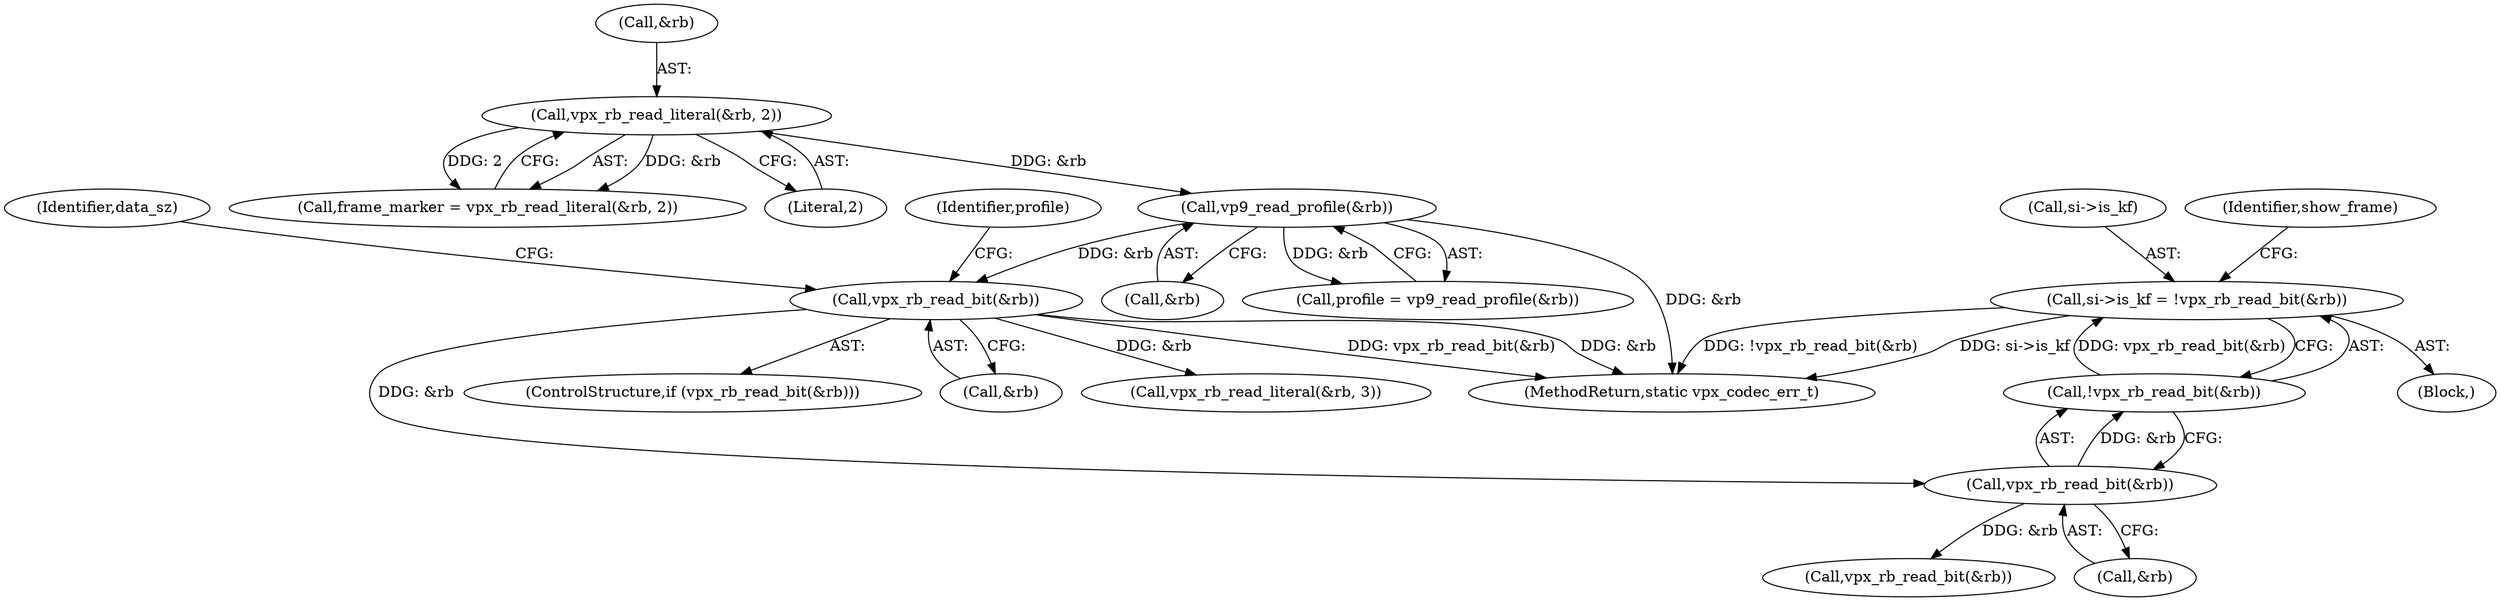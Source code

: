 digraph "0_Android_4974dcbd0289a2530df2ee2a25b5f92775df80da@API" {
"1000227" [label="(Call,si->is_kf = !vpx_rb_read_bit(&rb))"];
"1000231" [label="(Call,!vpx_rb_read_bit(&rb))"];
"1000232" [label="(Call,vpx_rb_read_bit(&rb))"];
"1000201" [label="(Call,vpx_rb_read_bit(&rb))"];
"1000185" [label="(Call,vp9_read_profile(&rb))"];
"1000178" [label="(Call,vpx_rb_read_literal(&rb, 2))"];
"1000183" [label="(Call,profile = vp9_read_profile(&rb))"];
"1000232" [label="(Call,vpx_rb_read_bit(&rb))"];
"1000200" [label="(ControlStructure,if (vpx_rb_read_bit(&rb)))"];
"1000202" [label="(Call,&rb)"];
"1000169" [label="(Block,)"];
"1000208" [label="(Identifier,profile)"];
"1000201" [label="(Call,vpx_rb_read_bit(&rb))"];
"1000237" [label="(Call,vpx_rb_read_bit(&rb))"];
"1000186" [label="(Call,&rb)"];
"1000185" [label="(Call,vp9_read_profile(&rb))"];
"1000176" [label="(Call,frame_marker = vpx_rb_read_literal(&rb, 2))"];
"1000215" [label="(Call,vpx_rb_read_literal(&rb, 3))"];
"1000236" [label="(Identifier,show_frame)"];
"1000181" [label="(Literal,2)"];
"1000233" [label="(Call,&rb)"];
"1000228" [label="(Call,si->is_kf)"];
"1000227" [label="(Call,si->is_kf = !vpx_rb_read_bit(&rb))"];
"1000223" [label="(Identifier,data_sz)"];
"1000178" [label="(Call,vpx_rb_read_literal(&rb, 2))"];
"1000231" [label="(Call,!vpx_rb_read_bit(&rb))"];
"1000351" [label="(MethodReturn,static vpx_codec_err_t)"];
"1000179" [label="(Call,&rb)"];
"1000227" -> "1000169"  [label="AST: "];
"1000227" -> "1000231"  [label="CFG: "];
"1000228" -> "1000227"  [label="AST: "];
"1000231" -> "1000227"  [label="AST: "];
"1000236" -> "1000227"  [label="CFG: "];
"1000227" -> "1000351"  [label="DDG: si->is_kf"];
"1000227" -> "1000351"  [label="DDG: !vpx_rb_read_bit(&rb)"];
"1000231" -> "1000227"  [label="DDG: vpx_rb_read_bit(&rb)"];
"1000231" -> "1000232"  [label="CFG: "];
"1000232" -> "1000231"  [label="AST: "];
"1000232" -> "1000231"  [label="DDG: &rb"];
"1000232" -> "1000233"  [label="CFG: "];
"1000233" -> "1000232"  [label="AST: "];
"1000201" -> "1000232"  [label="DDG: &rb"];
"1000232" -> "1000237"  [label="DDG: &rb"];
"1000201" -> "1000200"  [label="AST: "];
"1000201" -> "1000202"  [label="CFG: "];
"1000202" -> "1000201"  [label="AST: "];
"1000208" -> "1000201"  [label="CFG: "];
"1000223" -> "1000201"  [label="CFG: "];
"1000201" -> "1000351"  [label="DDG: vpx_rb_read_bit(&rb)"];
"1000201" -> "1000351"  [label="DDG: &rb"];
"1000185" -> "1000201"  [label="DDG: &rb"];
"1000201" -> "1000215"  [label="DDG: &rb"];
"1000185" -> "1000183"  [label="AST: "];
"1000185" -> "1000186"  [label="CFG: "];
"1000186" -> "1000185"  [label="AST: "];
"1000183" -> "1000185"  [label="CFG: "];
"1000185" -> "1000351"  [label="DDG: &rb"];
"1000185" -> "1000183"  [label="DDG: &rb"];
"1000178" -> "1000185"  [label="DDG: &rb"];
"1000178" -> "1000176"  [label="AST: "];
"1000178" -> "1000181"  [label="CFG: "];
"1000179" -> "1000178"  [label="AST: "];
"1000181" -> "1000178"  [label="AST: "];
"1000176" -> "1000178"  [label="CFG: "];
"1000178" -> "1000176"  [label="DDG: &rb"];
"1000178" -> "1000176"  [label="DDG: 2"];
}
